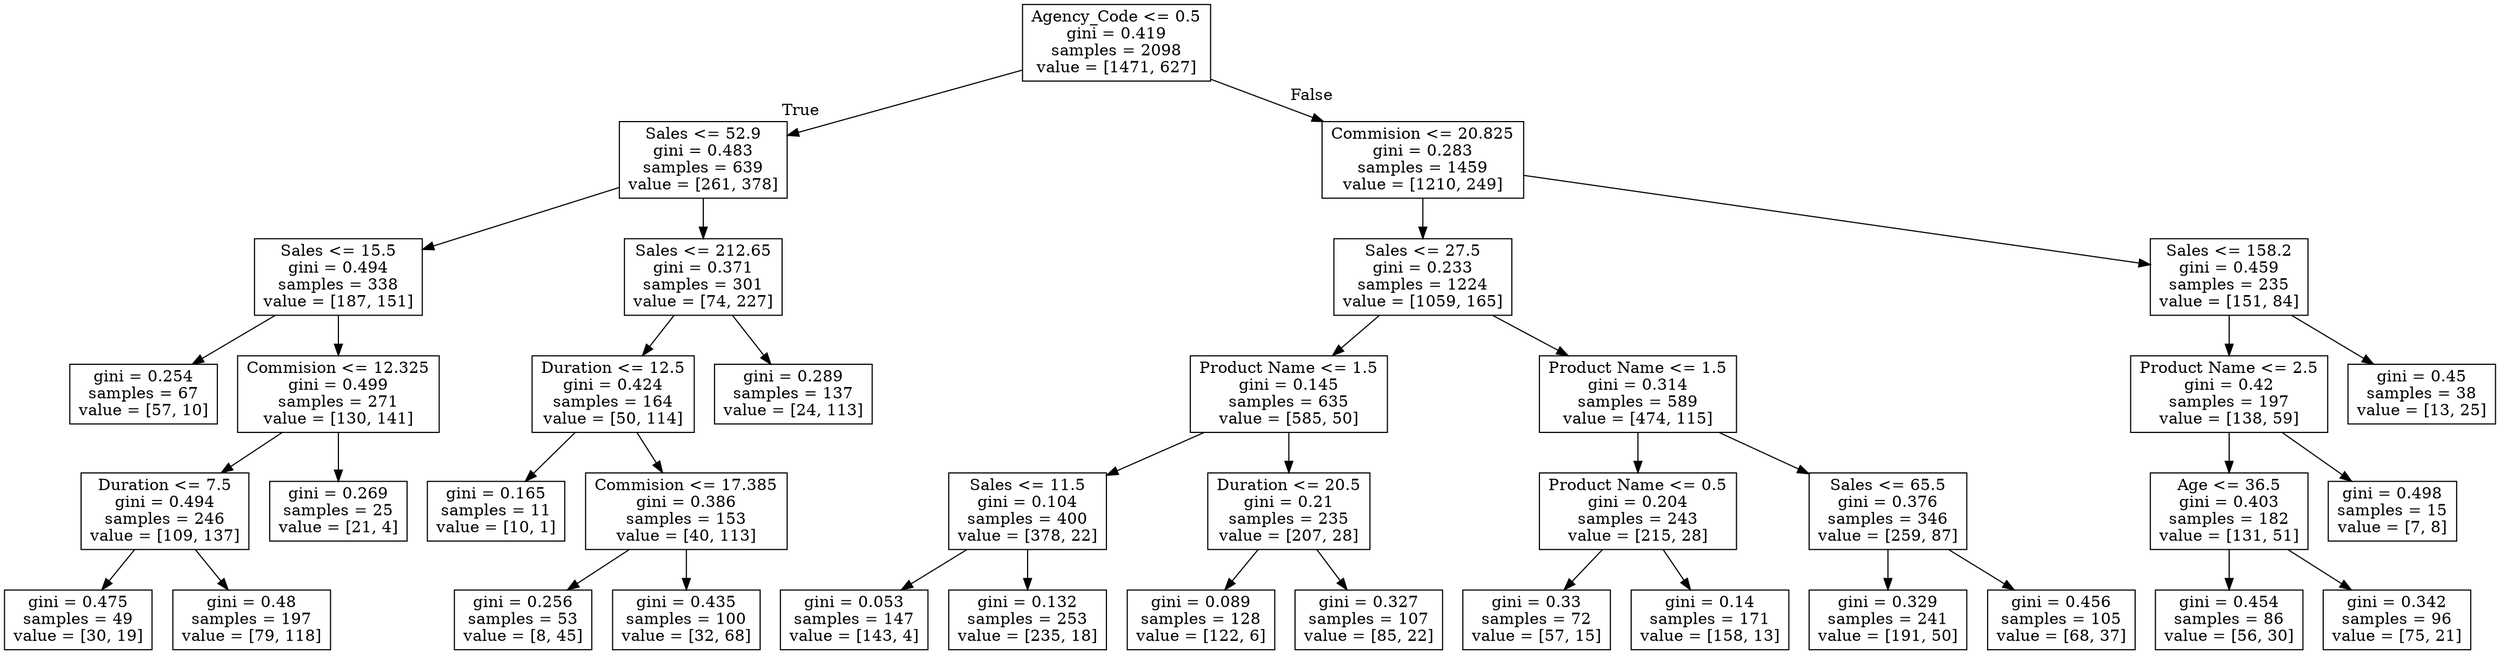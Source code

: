digraph Tree {
node [shape=box] ;
0 [label="Agency_Code <= 0.5\ngini = 0.419\nsamples = 2098\nvalue = [1471, 627]"] ;
1 [label="Sales <= 52.9\ngini = 0.483\nsamples = 639\nvalue = [261, 378]"] ;
0 -> 1 [labeldistance=2.5, labelangle=45, headlabel="True"] ;
2 [label="Sales <= 15.5\ngini = 0.494\nsamples = 338\nvalue = [187, 151]"] ;
1 -> 2 ;
3 [label="gini = 0.254\nsamples = 67\nvalue = [57, 10]"] ;
2 -> 3 ;
4 [label="Commision <= 12.325\ngini = 0.499\nsamples = 271\nvalue = [130, 141]"] ;
2 -> 4 ;
5 [label="Duration <= 7.5\ngini = 0.494\nsamples = 246\nvalue = [109, 137]"] ;
4 -> 5 ;
6 [label="gini = 0.475\nsamples = 49\nvalue = [30, 19]"] ;
5 -> 6 ;
7 [label="gini = 0.48\nsamples = 197\nvalue = [79, 118]"] ;
5 -> 7 ;
8 [label="gini = 0.269\nsamples = 25\nvalue = [21, 4]"] ;
4 -> 8 ;
9 [label="Sales <= 212.65\ngini = 0.371\nsamples = 301\nvalue = [74, 227]"] ;
1 -> 9 ;
10 [label="Duration <= 12.5\ngini = 0.424\nsamples = 164\nvalue = [50, 114]"] ;
9 -> 10 ;
11 [label="gini = 0.165\nsamples = 11\nvalue = [10, 1]"] ;
10 -> 11 ;
12 [label="Commision <= 17.385\ngini = 0.386\nsamples = 153\nvalue = [40, 113]"] ;
10 -> 12 ;
13 [label="gini = 0.256\nsamples = 53\nvalue = [8, 45]"] ;
12 -> 13 ;
14 [label="gini = 0.435\nsamples = 100\nvalue = [32, 68]"] ;
12 -> 14 ;
15 [label="gini = 0.289\nsamples = 137\nvalue = [24, 113]"] ;
9 -> 15 ;
16 [label="Commision <= 20.825\ngini = 0.283\nsamples = 1459\nvalue = [1210, 249]"] ;
0 -> 16 [labeldistance=2.5, labelangle=-45, headlabel="False"] ;
17 [label="Sales <= 27.5\ngini = 0.233\nsamples = 1224\nvalue = [1059, 165]"] ;
16 -> 17 ;
18 [label="Product Name <= 1.5\ngini = 0.145\nsamples = 635\nvalue = [585, 50]"] ;
17 -> 18 ;
19 [label="Sales <= 11.5\ngini = 0.104\nsamples = 400\nvalue = [378, 22]"] ;
18 -> 19 ;
20 [label="gini = 0.053\nsamples = 147\nvalue = [143, 4]"] ;
19 -> 20 ;
21 [label="gini = 0.132\nsamples = 253\nvalue = [235, 18]"] ;
19 -> 21 ;
22 [label="Duration <= 20.5\ngini = 0.21\nsamples = 235\nvalue = [207, 28]"] ;
18 -> 22 ;
23 [label="gini = 0.089\nsamples = 128\nvalue = [122, 6]"] ;
22 -> 23 ;
24 [label="gini = 0.327\nsamples = 107\nvalue = [85, 22]"] ;
22 -> 24 ;
25 [label="Product Name <= 1.5\ngini = 0.314\nsamples = 589\nvalue = [474, 115]"] ;
17 -> 25 ;
26 [label="Product Name <= 0.5\ngini = 0.204\nsamples = 243\nvalue = [215, 28]"] ;
25 -> 26 ;
27 [label="gini = 0.33\nsamples = 72\nvalue = [57, 15]"] ;
26 -> 27 ;
28 [label="gini = 0.14\nsamples = 171\nvalue = [158, 13]"] ;
26 -> 28 ;
29 [label="Sales <= 65.5\ngini = 0.376\nsamples = 346\nvalue = [259, 87]"] ;
25 -> 29 ;
30 [label="gini = 0.329\nsamples = 241\nvalue = [191, 50]"] ;
29 -> 30 ;
31 [label="gini = 0.456\nsamples = 105\nvalue = [68, 37]"] ;
29 -> 31 ;
32 [label="Sales <= 158.2\ngini = 0.459\nsamples = 235\nvalue = [151, 84]"] ;
16 -> 32 ;
33 [label="Product Name <= 2.5\ngini = 0.42\nsamples = 197\nvalue = [138, 59]"] ;
32 -> 33 ;
34 [label="Age <= 36.5\ngini = 0.403\nsamples = 182\nvalue = [131, 51]"] ;
33 -> 34 ;
35 [label="gini = 0.454\nsamples = 86\nvalue = [56, 30]"] ;
34 -> 35 ;
36 [label="gini = 0.342\nsamples = 96\nvalue = [75, 21]"] ;
34 -> 36 ;
37 [label="gini = 0.498\nsamples = 15\nvalue = [7, 8]"] ;
33 -> 37 ;
38 [label="gini = 0.45\nsamples = 38\nvalue = [13, 25]"] ;
32 -> 38 ;
}